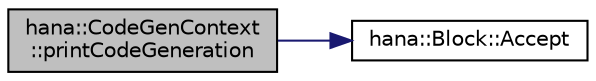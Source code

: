digraph "hana::CodeGenContext::printCodeGeneration"
{
 // LATEX_PDF_SIZE
  edge [fontname="Helvetica",fontsize="10",labelfontname="Helvetica",labelfontsize="10"];
  node [fontname="Helvetica",fontsize="10",shape=record];
  rankdir="LR";
  Node1 [label="hana::CodeGenContext\l::printCodeGeneration",height=0.2,width=0.4,color="black", fillcolor="grey75", style="filled", fontcolor="black",tooltip=" "];
  Node1 -> Node2 [color="midnightblue",fontsize="10",style="solid",fontname="Helvetica"];
  Node2 [label="hana::Block::Accept",height=0.2,width=0.4,color="black", fillcolor="white", style="filled",URL="$classhana_1_1_block.html#a6c996c99b20e2cb9cd723cef81922211",tooltip=" "];
}
